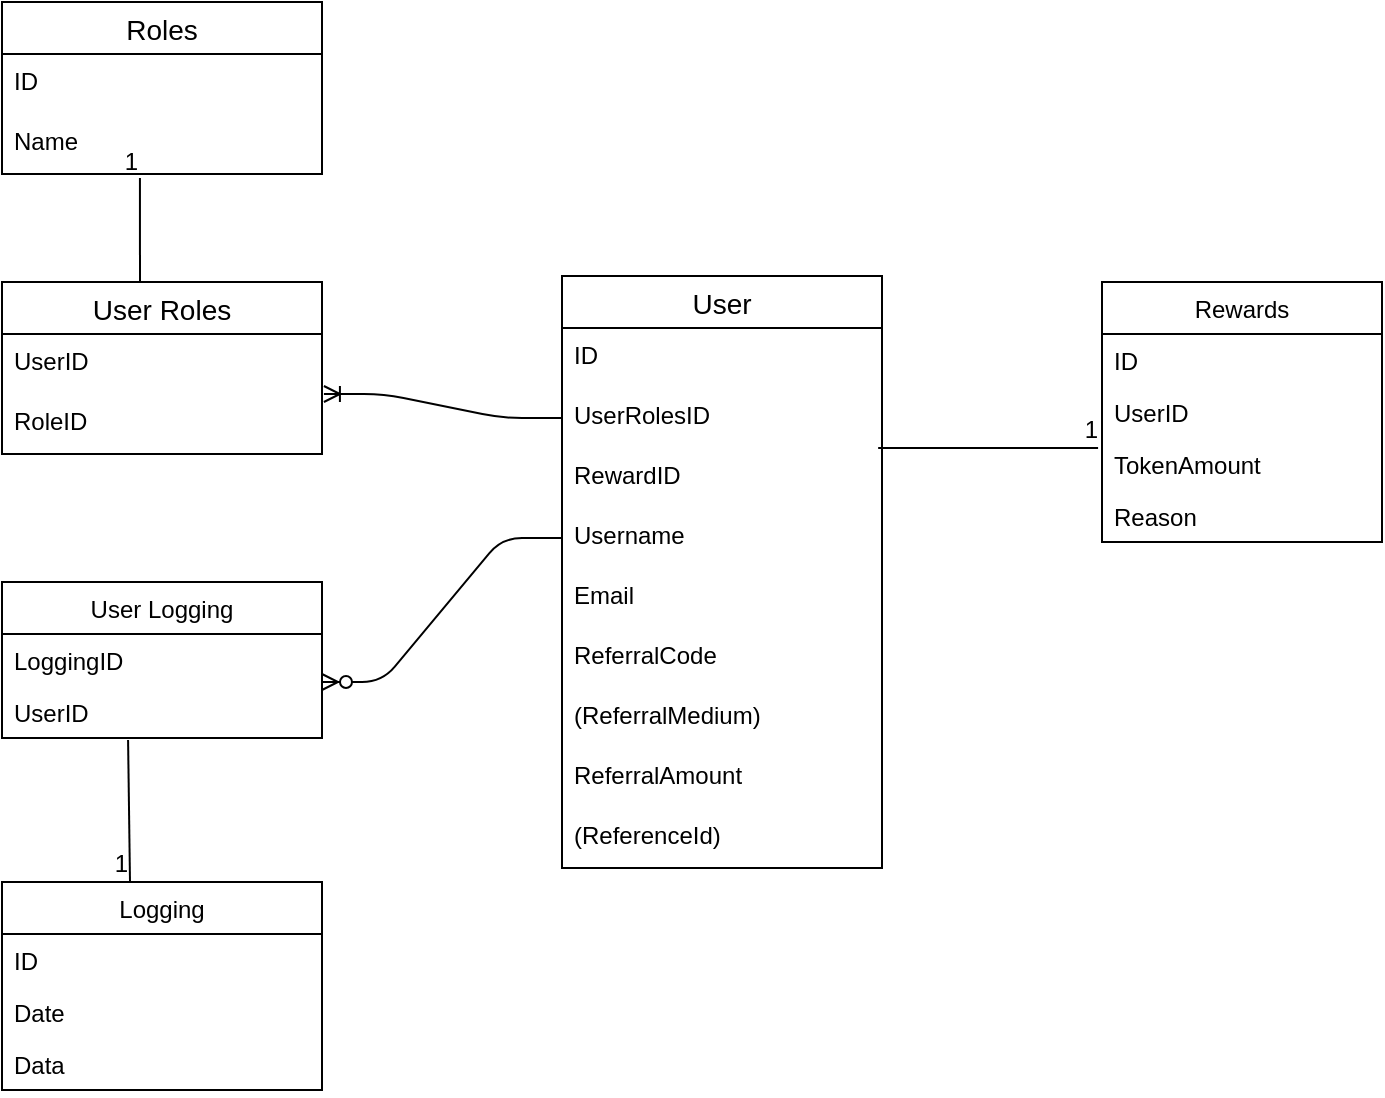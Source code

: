 <mxfile version="14.2.7" type="device"><diagram id="-R4wV61z0FhMpNAPlASs" name="Page-1"><mxGraphModel dx="946" dy="623" grid="1" gridSize="10" guides="1" tooltips="1" connect="1" arrows="1" fold="1" page="1" pageScale="1" pageWidth="850" pageHeight="1100" math="0" shadow="0"><root><mxCell id="0"/><mxCell id="1" parent="0"/><mxCell id="VogovKga2d4YdazWaHmc-1" value="User" style="swimlane;fontStyle=0;childLayout=stackLayout;horizontal=1;startSize=26;horizontalStack=0;resizeParent=1;resizeParentMax=0;resizeLast=0;collapsible=1;marginBottom=0;align=center;fontSize=14;" vertex="1" parent="1"><mxGeometry x="300" y="417" width="160" height="296" as="geometry"/></mxCell><mxCell id="VogovKga2d4YdazWaHmc-2" value="ID" style="text;strokeColor=none;fillColor=none;spacingLeft=4;spacingRight=4;overflow=hidden;rotatable=0;points=[[0,0.5],[1,0.5]];portConstraint=eastwest;fontSize=12;" vertex="1" parent="VogovKga2d4YdazWaHmc-1"><mxGeometry y="26" width="160" height="30" as="geometry"/></mxCell><mxCell id="VogovKga2d4YdazWaHmc-3" value="UserRolesID" style="text;strokeColor=none;fillColor=none;spacingLeft=4;spacingRight=4;overflow=hidden;rotatable=0;points=[[0,0.5],[1,0.5]];portConstraint=eastwest;fontSize=12;" vertex="1" parent="VogovKga2d4YdazWaHmc-1"><mxGeometry y="56" width="160" height="30" as="geometry"/></mxCell><mxCell id="VogovKga2d4YdazWaHmc-54" value="RewardID" style="text;strokeColor=none;fillColor=none;spacingLeft=4;spacingRight=4;overflow=hidden;rotatable=0;points=[[0,0.5],[1,0.5]];portConstraint=eastwest;fontSize=12;" vertex="1" parent="VogovKga2d4YdazWaHmc-1"><mxGeometry y="86" width="160" height="30" as="geometry"/></mxCell><mxCell id="VogovKga2d4YdazWaHmc-4" value="Username" style="text;strokeColor=none;fillColor=none;spacingLeft=4;spacingRight=4;overflow=hidden;rotatable=0;points=[[0,0.5],[1,0.5]];portConstraint=eastwest;fontSize=12;" vertex="1" parent="VogovKga2d4YdazWaHmc-1"><mxGeometry y="116" width="160" height="30" as="geometry"/></mxCell><mxCell id="VogovKga2d4YdazWaHmc-6" value="Email" style="text;strokeColor=none;fillColor=none;spacingLeft=4;spacingRight=4;overflow=hidden;rotatable=0;points=[[0,0.5],[1,0.5]];portConstraint=eastwest;fontSize=12;" vertex="1" parent="VogovKga2d4YdazWaHmc-1"><mxGeometry y="146" width="160" height="30" as="geometry"/></mxCell><mxCell id="VogovKga2d4YdazWaHmc-7" value="ReferralCode" style="text;strokeColor=none;fillColor=none;spacingLeft=4;spacingRight=4;overflow=hidden;rotatable=0;points=[[0,0.5],[1,0.5]];portConstraint=eastwest;fontSize=12;" vertex="1" parent="VogovKga2d4YdazWaHmc-1"><mxGeometry y="176" width="160" height="30" as="geometry"/></mxCell><mxCell id="VogovKga2d4YdazWaHmc-28" value="(ReferralMedium)" style="text;strokeColor=none;fillColor=none;spacingLeft=4;spacingRight=4;overflow=hidden;rotatable=0;points=[[0,0.5],[1,0.5]];portConstraint=eastwest;fontSize=12;" vertex="1" parent="VogovKga2d4YdazWaHmc-1"><mxGeometry y="206" width="160" height="30" as="geometry"/></mxCell><mxCell id="VogovKga2d4YdazWaHmc-8" value="ReferralAmount" style="text;strokeColor=none;fillColor=none;spacingLeft=4;spacingRight=4;overflow=hidden;rotatable=0;points=[[0,0.5],[1,0.5]];portConstraint=eastwest;fontSize=12;" vertex="1" parent="VogovKga2d4YdazWaHmc-1"><mxGeometry y="236" width="160" height="30" as="geometry"/></mxCell><mxCell id="VogovKga2d4YdazWaHmc-14" value="(ReferenceId)&#10;" style="text;strokeColor=none;fillColor=none;spacingLeft=4;spacingRight=4;overflow=hidden;rotatable=0;points=[[0,0.5],[1,0.5]];portConstraint=eastwest;fontSize=12;" vertex="1" parent="VogovKga2d4YdazWaHmc-1"><mxGeometry y="266" width="160" height="30" as="geometry"/></mxCell><mxCell id="VogovKga2d4YdazWaHmc-10" value="Roles" style="swimlane;fontStyle=0;childLayout=stackLayout;horizontal=1;startSize=26;horizontalStack=0;resizeParent=1;resizeParentMax=0;resizeLast=0;collapsible=1;marginBottom=0;align=center;fontSize=14;" vertex="1" parent="1"><mxGeometry x="20" y="280" width="160" height="86" as="geometry"/></mxCell><mxCell id="VogovKga2d4YdazWaHmc-12" value="ID" style="text;strokeColor=none;fillColor=none;spacingLeft=4;spacingRight=4;overflow=hidden;rotatable=0;points=[[0,0.5],[1,0.5]];portConstraint=eastwest;fontSize=12;" vertex="1" parent="VogovKga2d4YdazWaHmc-10"><mxGeometry y="26" width="160" height="30" as="geometry"/></mxCell><mxCell id="VogovKga2d4YdazWaHmc-13" value="Name" style="text;strokeColor=none;fillColor=none;spacingLeft=4;spacingRight=4;overflow=hidden;rotatable=0;points=[[0,0.5],[1,0.5]];portConstraint=eastwest;fontSize=12;" vertex="1" parent="VogovKga2d4YdazWaHmc-10"><mxGeometry y="56" width="160" height="30" as="geometry"/></mxCell><mxCell id="VogovKga2d4YdazWaHmc-16" value="Rewards" style="swimlane;fontStyle=0;childLayout=stackLayout;horizontal=1;startSize=26;fillColor=none;horizontalStack=0;resizeParent=1;resizeParentMax=0;resizeLast=0;collapsible=1;marginBottom=0;" vertex="1" parent="1"><mxGeometry x="570" y="420" width="140" height="130" as="geometry"/></mxCell><mxCell id="VogovKga2d4YdazWaHmc-17" value="ID" style="text;strokeColor=none;fillColor=none;align=left;verticalAlign=top;spacingLeft=4;spacingRight=4;overflow=hidden;rotatable=0;points=[[0,0.5],[1,0.5]];portConstraint=eastwest;" vertex="1" parent="VogovKga2d4YdazWaHmc-16"><mxGeometry y="26" width="140" height="26" as="geometry"/></mxCell><mxCell id="VogovKga2d4YdazWaHmc-29" value="UserID" style="text;strokeColor=none;fillColor=none;align=left;verticalAlign=top;spacingLeft=4;spacingRight=4;overflow=hidden;rotatable=0;points=[[0,0.5],[1,0.5]];portConstraint=eastwest;" vertex="1" parent="VogovKga2d4YdazWaHmc-16"><mxGeometry y="52" width="140" height="26" as="geometry"/></mxCell><mxCell id="VogovKga2d4YdazWaHmc-18" value="TokenAmount" style="text;strokeColor=none;fillColor=none;align=left;verticalAlign=top;spacingLeft=4;spacingRight=4;overflow=hidden;rotatable=0;points=[[0,0.5],[1,0.5]];portConstraint=eastwest;" vertex="1" parent="VogovKga2d4YdazWaHmc-16"><mxGeometry y="78" width="140" height="26" as="geometry"/></mxCell><mxCell id="VogovKga2d4YdazWaHmc-19" value="Reason" style="text;strokeColor=none;fillColor=none;align=left;verticalAlign=top;spacingLeft=4;spacingRight=4;overflow=hidden;rotatable=0;points=[[0,0.5],[1,0.5]];portConstraint=eastwest;" vertex="1" parent="VogovKga2d4YdazWaHmc-16"><mxGeometry y="104" width="140" height="26" as="geometry"/></mxCell><mxCell id="VogovKga2d4YdazWaHmc-22" value="Logging" style="swimlane;fontStyle=0;childLayout=stackLayout;horizontal=1;startSize=26;fillColor=none;horizontalStack=0;resizeParent=1;resizeParentMax=0;resizeLast=0;collapsible=1;marginBottom=0;" vertex="1" parent="1"><mxGeometry x="20" y="720" width="160" height="104" as="geometry"/></mxCell><mxCell id="VogovKga2d4YdazWaHmc-23" value="ID" style="text;strokeColor=none;fillColor=none;align=left;verticalAlign=top;spacingLeft=4;spacingRight=4;overflow=hidden;rotatable=0;points=[[0,0.5],[1,0.5]];portConstraint=eastwest;" vertex="1" parent="VogovKga2d4YdazWaHmc-22"><mxGeometry y="26" width="160" height="26" as="geometry"/></mxCell><mxCell id="VogovKga2d4YdazWaHmc-39" value="Date" style="text;strokeColor=none;fillColor=none;align=left;verticalAlign=top;spacingLeft=4;spacingRight=4;overflow=hidden;rotatable=0;points=[[0,0.5],[1,0.5]];portConstraint=eastwest;" vertex="1" parent="VogovKga2d4YdazWaHmc-22"><mxGeometry y="52" width="160" height="26" as="geometry"/></mxCell><mxCell id="VogovKga2d4YdazWaHmc-40" value="Data" style="text;strokeColor=none;fillColor=none;align=left;verticalAlign=top;spacingLeft=4;spacingRight=4;overflow=hidden;rotatable=0;points=[[0,0.5],[1,0.5]];portConstraint=eastwest;" vertex="1" parent="VogovKga2d4YdazWaHmc-22"><mxGeometry y="78" width="160" height="26" as="geometry"/></mxCell><mxCell id="VogovKga2d4YdazWaHmc-30" value="User Roles" style="swimlane;fontStyle=0;childLayout=stackLayout;horizontal=1;startSize=26;horizontalStack=0;resizeParent=1;resizeParentMax=0;resizeLast=0;collapsible=1;marginBottom=0;align=center;fontSize=14;" vertex="1" parent="1"><mxGeometry x="20" y="420" width="160" height="86" as="geometry"/></mxCell><mxCell id="VogovKga2d4YdazWaHmc-31" value="UserID" style="text;strokeColor=none;fillColor=none;spacingLeft=4;spacingRight=4;overflow=hidden;rotatable=0;points=[[0,0.5],[1,0.5]];portConstraint=eastwest;fontSize=12;" vertex="1" parent="VogovKga2d4YdazWaHmc-30"><mxGeometry y="26" width="160" height="30" as="geometry"/></mxCell><mxCell id="VogovKga2d4YdazWaHmc-32" value="RoleID" style="text;strokeColor=none;fillColor=none;spacingLeft=4;spacingRight=4;overflow=hidden;rotatable=0;points=[[0,0.5],[1,0.5]];portConstraint=eastwest;fontSize=12;" vertex="1" parent="VogovKga2d4YdazWaHmc-30"><mxGeometry y="56" width="160" height="30" as="geometry"/></mxCell><mxCell id="VogovKga2d4YdazWaHmc-35" value="User Logging" style="swimlane;fontStyle=0;childLayout=stackLayout;horizontal=1;startSize=26;fillColor=none;horizontalStack=0;resizeParent=1;resizeParentMax=0;resizeLast=0;collapsible=1;marginBottom=0;" vertex="1" parent="1"><mxGeometry x="20" y="570" width="160" height="78" as="geometry"/></mxCell><mxCell id="VogovKga2d4YdazWaHmc-36" value="LoggingID" style="text;strokeColor=none;fillColor=none;align=left;verticalAlign=top;spacingLeft=4;spacingRight=4;overflow=hidden;rotatable=0;points=[[0,0.5],[1,0.5]];portConstraint=eastwest;" vertex="1" parent="VogovKga2d4YdazWaHmc-35"><mxGeometry y="26" width="160" height="26" as="geometry"/></mxCell><mxCell id="VogovKga2d4YdazWaHmc-37" value="UserID" style="text;strokeColor=none;fillColor=none;align=left;verticalAlign=top;spacingLeft=4;spacingRight=4;overflow=hidden;rotatable=0;points=[[0,0.5],[1,0.5]];portConstraint=eastwest;" vertex="1" parent="VogovKga2d4YdazWaHmc-35"><mxGeometry y="52" width="160" height="26" as="geometry"/></mxCell><mxCell id="VogovKga2d4YdazWaHmc-56" value="" style="edgeStyle=entityRelationEdgeStyle;fontSize=12;html=1;endArrow=ERoneToMany;entryX=1.006;entryY=0;entryDx=0;entryDy=0;entryPerimeter=0;exitX=0;exitY=0.5;exitDx=0;exitDy=0;" edge="1" parent="1" source="VogovKga2d4YdazWaHmc-3" target="VogovKga2d4YdazWaHmc-32"><mxGeometry width="100" height="100" relative="1" as="geometry"><mxPoint x="420" y="550" as="sourcePoint"/><mxPoint x="520" y="450" as="targetPoint"/></mxGeometry></mxCell><mxCell id="VogovKga2d4YdazWaHmc-57" value="" style="edgeStyle=entityRelationEdgeStyle;fontSize=12;html=1;endArrow=ERzeroToMany;endFill=1;entryX=1;entryY=0.923;entryDx=0;entryDy=0;entryPerimeter=0;exitX=0;exitY=0.5;exitDx=0;exitDy=0;" edge="1" parent="1" source="VogovKga2d4YdazWaHmc-4" target="VogovKga2d4YdazWaHmc-36"><mxGeometry width="100" height="100" relative="1" as="geometry"><mxPoint x="380" y="417" as="sourcePoint"/><mxPoint x="450" y="330" as="targetPoint"/></mxGeometry></mxCell><mxCell id="VogovKga2d4YdazWaHmc-59" value="" style="endArrow=none;html=1;rounded=0;exitX=0.394;exitY=1.038;exitDx=0;exitDy=0;exitPerimeter=0;entryX=0.4;entryY=0;entryDx=0;entryDy=0;entryPerimeter=0;" edge="1" parent="1" source="VogovKga2d4YdazWaHmc-37" target="VogovKga2d4YdazWaHmc-22"><mxGeometry relative="1" as="geometry"><mxPoint x="390" y="560" as="sourcePoint"/><mxPoint x="550" y="560" as="targetPoint"/></mxGeometry></mxCell><mxCell id="VogovKga2d4YdazWaHmc-60" value="1" style="resizable=0;html=1;align=right;verticalAlign=bottom;" connectable="0" vertex="1" parent="VogovKga2d4YdazWaHmc-59"><mxGeometry x="1" relative="1" as="geometry"/></mxCell><mxCell id="VogovKga2d4YdazWaHmc-61" value="" style="endArrow=none;html=1;rounded=0;entryX=0.431;entryY=1.067;entryDx=0;entryDy=0;entryPerimeter=0;" edge="1" parent="1" target="VogovKga2d4YdazWaHmc-13"><mxGeometry relative="1" as="geometry"><mxPoint x="89" y="420" as="sourcePoint"/><mxPoint x="550" y="560" as="targetPoint"/></mxGeometry></mxCell><mxCell id="VogovKga2d4YdazWaHmc-62" value="1" style="resizable=0;html=1;align=right;verticalAlign=bottom;" connectable="0" vertex="1" parent="VogovKga2d4YdazWaHmc-61"><mxGeometry x="1" relative="1" as="geometry"/></mxCell><mxCell id="VogovKga2d4YdazWaHmc-63" value="" style="endArrow=none;html=1;rounded=0;entryX=-0.014;entryY=0.192;entryDx=0;entryDy=0;entryPerimeter=0;exitX=0.988;exitY=0;exitDx=0;exitDy=0;exitPerimeter=0;" edge="1" parent="1" source="VogovKga2d4YdazWaHmc-54" target="VogovKga2d4YdazWaHmc-18"><mxGeometry relative="1" as="geometry"><mxPoint x="390" y="540" as="sourcePoint"/><mxPoint x="550" y="540" as="targetPoint"/></mxGeometry></mxCell><mxCell id="VogovKga2d4YdazWaHmc-64" value="1" style="resizable=0;html=1;align=right;verticalAlign=bottom;" connectable="0" vertex="1" parent="VogovKga2d4YdazWaHmc-63"><mxGeometry x="1" relative="1" as="geometry"/></mxCell></root></mxGraphModel></diagram></mxfile>